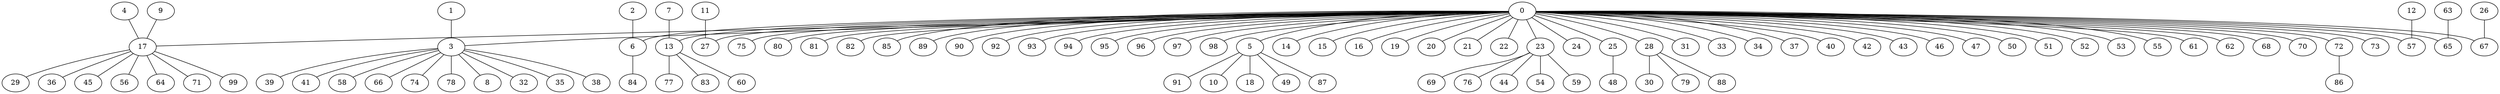 graph {

0--3   
0--5   
0--6   
0--13   
0--14   
0--15   
0--16   
0--17   
0--19   
0--20   
0--21   
0--22   
0--23   
0--24   
0--25   
0--27   
0--28   
0--31   
0--33   
0--34   
0--37   
0--40   
0--42   
0--43   
0--46   
0--47   
0--50   
0--51   
0--52   
0--53   
0--55   
0--57   
0--61   
0--62   
0--65   
0--67   
0--68   
0--70   
0--72   
0--73   
0--75   
0--80   
0--81   
0--82   
0--85   
0--89   
0--90   
0--92   
0--93   
0--94   
0--95   
0--96   
0--97   
0--98   
1--3   
3--8   
3--32   
3--35   
3--38   
3--39   
3--41   
3--58   
3--66   
3--74   
3--78   
5--10   
5--18   
5--49   
5--87   
5--91   
2--6   
6--84   
7--13   
13--60   
13--77   
13--83   
4--17   
9--17   
17--29   
17--36   
17--45   
17--56   
17--64   
17--71   
17--99   
23--44   
23--54   
23--59   
23--69   
23--76   
25--48   
11--27   
28--30   
28--79   
28--88   
12--57   
63--65   
26--67   
72--86   
}
